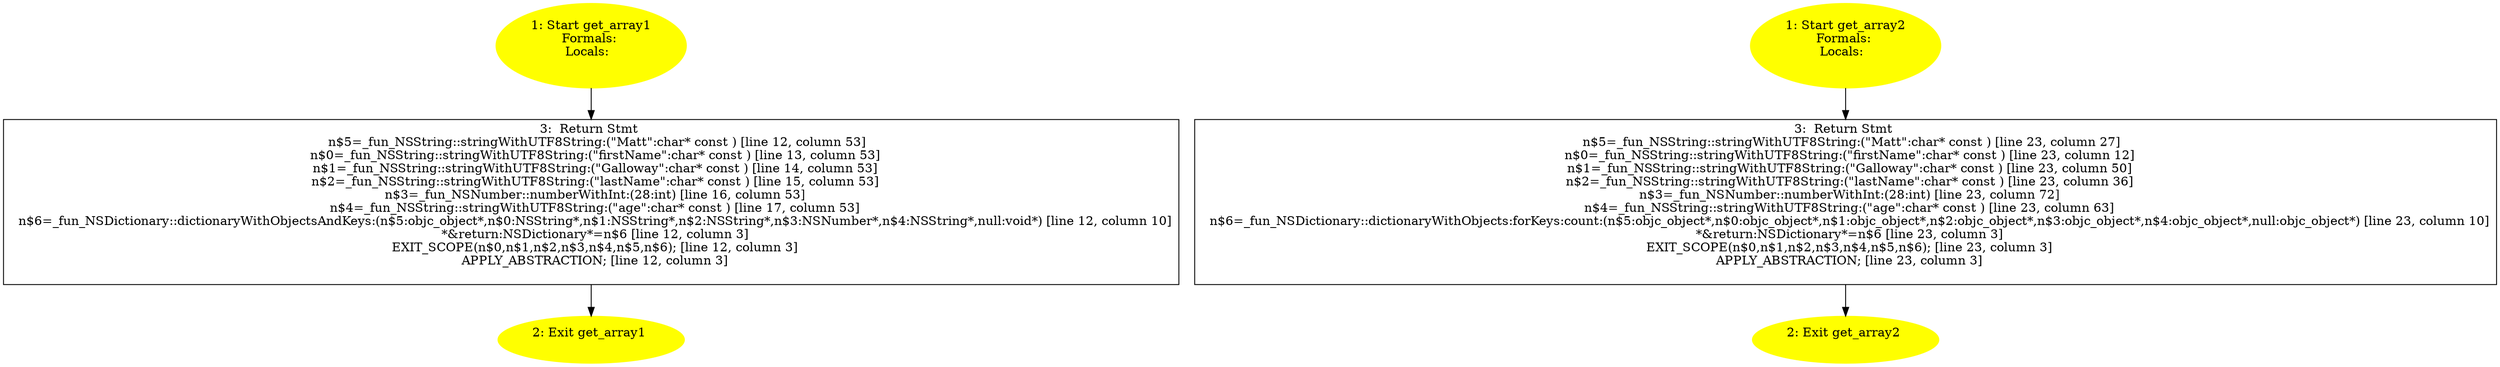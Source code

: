 /* @generated */
digraph cfg {
"get_array1.5988b7ad8acf5c81cef9a72d072073c1_1" [label="1: Start get_array1\nFormals: \nLocals:  \n  " color=yellow style=filled]
	

	 "get_array1.5988b7ad8acf5c81cef9a72d072073c1_1" -> "get_array1.5988b7ad8acf5c81cef9a72d072073c1_3" ;
"get_array1.5988b7ad8acf5c81cef9a72d072073c1_2" [label="2: Exit get_array1 \n  " color=yellow style=filled]
	

"get_array1.5988b7ad8acf5c81cef9a72d072073c1_3" [label="3:  Return Stmt \n   n$5=_fun_NSString::stringWithUTF8String:(\"Matt\":char* const ) [line 12, column 53]\n  n$0=_fun_NSString::stringWithUTF8String:(\"firstName\":char* const ) [line 13, column 53]\n  n$1=_fun_NSString::stringWithUTF8String:(\"Galloway\":char* const ) [line 14, column 53]\n  n$2=_fun_NSString::stringWithUTF8String:(\"lastName\":char* const ) [line 15, column 53]\n  n$3=_fun_NSNumber::numberWithInt:(28:int) [line 16, column 53]\n  n$4=_fun_NSString::stringWithUTF8String:(\"age\":char* const ) [line 17, column 53]\n  n$6=_fun_NSDictionary::dictionaryWithObjectsAndKeys:(n$5:objc_object*,n$0:NSString*,n$1:NSString*,n$2:NSString*,n$3:NSNumber*,n$4:NSString*,null:void*) [line 12, column 10]\n  *&return:NSDictionary*=n$6 [line 12, column 3]\n  EXIT_SCOPE(n$0,n$1,n$2,n$3,n$4,n$5,n$6); [line 12, column 3]\n  APPLY_ABSTRACTION; [line 12, column 3]\n " shape="box"]
	

	 "get_array1.5988b7ad8acf5c81cef9a72d072073c1_3" -> "get_array1.5988b7ad8acf5c81cef9a72d072073c1_2" ;
"get_array2.84aa3c70cb20e7edbe4f0b8d0bd6aa3d_1" [label="1: Start get_array2\nFormals: \nLocals:  \n  " color=yellow style=filled]
	

	 "get_array2.84aa3c70cb20e7edbe4f0b8d0bd6aa3d_1" -> "get_array2.84aa3c70cb20e7edbe4f0b8d0bd6aa3d_3" ;
"get_array2.84aa3c70cb20e7edbe4f0b8d0bd6aa3d_2" [label="2: Exit get_array2 \n  " color=yellow style=filled]
	

"get_array2.84aa3c70cb20e7edbe4f0b8d0bd6aa3d_3" [label="3:  Return Stmt \n   n$5=_fun_NSString::stringWithUTF8String:(\"Matt\":char* const ) [line 23, column 27]\n  n$0=_fun_NSString::stringWithUTF8String:(\"firstName\":char* const ) [line 23, column 12]\n  n$1=_fun_NSString::stringWithUTF8String:(\"Galloway\":char* const ) [line 23, column 50]\n  n$2=_fun_NSString::stringWithUTF8String:(\"lastName\":char* const ) [line 23, column 36]\n  n$3=_fun_NSNumber::numberWithInt:(28:int) [line 23, column 72]\n  n$4=_fun_NSString::stringWithUTF8String:(\"age\":char* const ) [line 23, column 63]\n  n$6=_fun_NSDictionary::dictionaryWithObjects:forKeys:count:(n$5:objc_object*,n$0:objc_object*,n$1:objc_object*,n$2:objc_object*,n$3:objc_object*,n$4:objc_object*,null:objc_object*) [line 23, column 10]\n  *&return:NSDictionary*=n$6 [line 23, column 3]\n  EXIT_SCOPE(n$0,n$1,n$2,n$3,n$4,n$5,n$6); [line 23, column 3]\n  APPLY_ABSTRACTION; [line 23, column 3]\n " shape="box"]
	

	 "get_array2.84aa3c70cb20e7edbe4f0b8d0bd6aa3d_3" -> "get_array2.84aa3c70cb20e7edbe4f0b8d0bd6aa3d_2" ;
}
